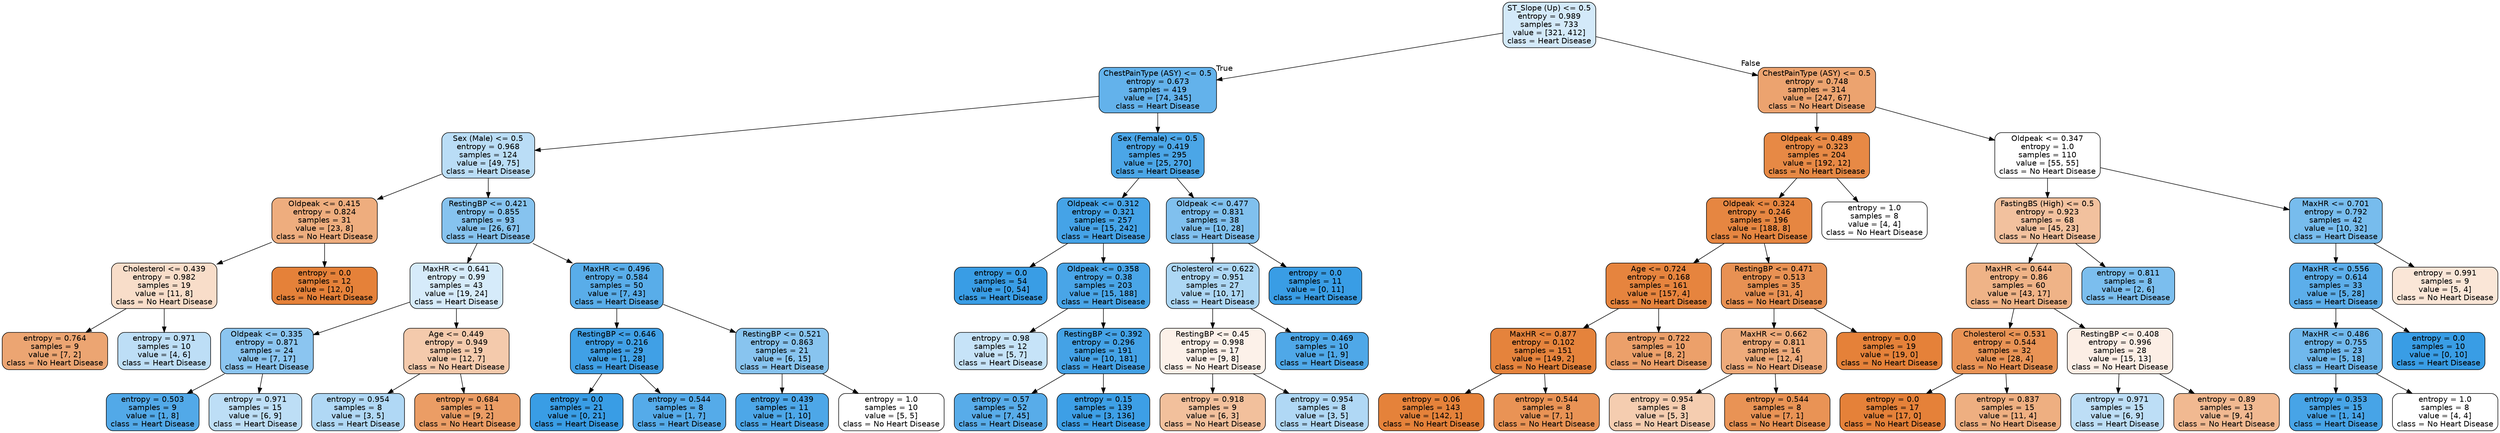 digraph Tree {
node [shape=box, style="filled, rounded", color="black", fontname="helvetica"] ;
edge [fontname="helvetica"] ;
0 [label="ST_Slope (Up) <= 0.5\nentropy = 0.989\nsamples = 733\nvalue = [321, 412]\nclass = Heart Disease", fillcolor="#d3e9f9"] ;
1 [label="ChestPainType (ASY) <= 0.5\nentropy = 0.673\nsamples = 419\nvalue = [74, 345]\nclass = Heart Disease", fillcolor="#63b2eb"] ;
0 -> 1 [labeldistance=2.5, labelangle=45, headlabel="True"] ;
2 [label="Sex (Male) <= 0.5\nentropy = 0.968\nsamples = 124\nvalue = [49, 75]\nclass = Heart Disease", fillcolor="#baddf6"] ;
1 -> 2 ;
3 [label="Oldpeak <= 0.415\nentropy = 0.824\nsamples = 31\nvalue = [23, 8]\nclass = No Heart Disease", fillcolor="#eead7e"] ;
2 -> 3 ;
4 [label="Cholesterol <= 0.439\nentropy = 0.982\nsamples = 19\nvalue = [11, 8]\nclass = No Heart Disease", fillcolor="#f8ddc9"] ;
3 -> 4 ;
5 [label="entropy = 0.764\nsamples = 9\nvalue = [7, 2]\nclass = No Heart Disease", fillcolor="#eca572"] ;
4 -> 5 ;
6 [label="entropy = 0.971\nsamples = 10\nvalue = [4, 6]\nclass = Heart Disease", fillcolor="#bddef6"] ;
4 -> 6 ;
7 [label="entropy = 0.0\nsamples = 12\nvalue = [12, 0]\nclass = No Heart Disease", fillcolor="#e58139"] ;
3 -> 7 ;
8 [label="RestingBP <= 0.421\nentropy = 0.855\nsamples = 93\nvalue = [26, 67]\nclass = Heart Disease", fillcolor="#86c3ef"] ;
2 -> 8 ;
9 [label="MaxHR <= 0.641\nentropy = 0.99\nsamples = 43\nvalue = [19, 24]\nclass = Heart Disease", fillcolor="#d6ebfa"] ;
8 -> 9 ;
10 [label="Oldpeak <= 0.335\nentropy = 0.871\nsamples = 24\nvalue = [7, 17]\nclass = Heart Disease", fillcolor="#8bc5f0"] ;
9 -> 10 ;
11 [label="entropy = 0.503\nsamples = 9\nvalue = [1, 8]\nclass = Heart Disease", fillcolor="#52a9e8"] ;
10 -> 11 ;
12 [label="entropy = 0.971\nsamples = 15\nvalue = [6, 9]\nclass = Heart Disease", fillcolor="#bddef6"] ;
10 -> 12 ;
13 [label="Age <= 0.449\nentropy = 0.949\nsamples = 19\nvalue = [12, 7]\nclass = No Heart Disease", fillcolor="#f4caac"] ;
9 -> 13 ;
14 [label="entropy = 0.954\nsamples = 8\nvalue = [3, 5]\nclass = Heart Disease", fillcolor="#b0d8f5"] ;
13 -> 14 ;
15 [label="entropy = 0.684\nsamples = 11\nvalue = [9, 2]\nclass = No Heart Disease", fillcolor="#eb9d65"] ;
13 -> 15 ;
16 [label="MaxHR <= 0.496\nentropy = 0.584\nsamples = 50\nvalue = [7, 43]\nclass = Heart Disease", fillcolor="#59ade9"] ;
8 -> 16 ;
17 [label="RestingBP <= 0.646\nentropy = 0.216\nsamples = 29\nvalue = [1, 28]\nclass = Heart Disease", fillcolor="#40a0e6"] ;
16 -> 17 ;
18 [label="entropy = 0.0\nsamples = 21\nvalue = [0, 21]\nclass = Heart Disease", fillcolor="#399de5"] ;
17 -> 18 ;
19 [label="entropy = 0.544\nsamples = 8\nvalue = [1, 7]\nclass = Heart Disease", fillcolor="#55abe9"] ;
17 -> 19 ;
20 [label="RestingBP <= 0.521\nentropy = 0.863\nsamples = 21\nvalue = [6, 15]\nclass = Heart Disease", fillcolor="#88c4ef"] ;
16 -> 20 ;
21 [label="entropy = 0.439\nsamples = 11\nvalue = [1, 10]\nclass = Heart Disease", fillcolor="#4da7e8"] ;
20 -> 21 ;
22 [label="entropy = 1.0\nsamples = 10\nvalue = [5, 5]\nclass = No Heart Disease", fillcolor="#ffffff"] ;
20 -> 22 ;
23 [label="Sex (Female) <= 0.5\nentropy = 0.419\nsamples = 295\nvalue = [25, 270]\nclass = Heart Disease", fillcolor="#4ba6e7"] ;
1 -> 23 ;
24 [label="Oldpeak <= 0.312\nentropy = 0.321\nsamples = 257\nvalue = [15, 242]\nclass = Heart Disease", fillcolor="#45a3e7"] ;
23 -> 24 ;
25 [label="entropy = 0.0\nsamples = 54\nvalue = [0, 54]\nclass = Heart Disease", fillcolor="#399de5"] ;
24 -> 25 ;
26 [label="Oldpeak <= 0.358\nentropy = 0.38\nsamples = 203\nvalue = [15, 188]\nclass = Heart Disease", fillcolor="#49a5e7"] ;
24 -> 26 ;
27 [label="entropy = 0.98\nsamples = 12\nvalue = [5, 7]\nclass = Heart Disease", fillcolor="#c6e3f8"] ;
26 -> 27 ;
28 [label="RestingBP <= 0.392\nentropy = 0.296\nsamples = 191\nvalue = [10, 181]\nclass = Heart Disease", fillcolor="#44a2e6"] ;
26 -> 28 ;
29 [label="entropy = 0.57\nsamples = 52\nvalue = [7, 45]\nclass = Heart Disease", fillcolor="#58ace9"] ;
28 -> 29 ;
30 [label="entropy = 0.15\nsamples = 139\nvalue = [3, 136]\nclass = Heart Disease", fillcolor="#3d9fe6"] ;
28 -> 30 ;
31 [label="Oldpeak <= 0.477\nentropy = 0.831\nsamples = 38\nvalue = [10, 28]\nclass = Heart Disease", fillcolor="#80c0ee"] ;
23 -> 31 ;
32 [label="Cholesterol <= 0.622\nentropy = 0.951\nsamples = 27\nvalue = [10, 17]\nclass = Heart Disease", fillcolor="#add7f4"] ;
31 -> 32 ;
33 [label="RestingBP <= 0.45\nentropy = 0.998\nsamples = 17\nvalue = [9, 8]\nclass = No Heart Disease", fillcolor="#fcf1e9"] ;
32 -> 33 ;
34 [label="entropy = 0.918\nsamples = 9\nvalue = [6, 3]\nclass = No Heart Disease", fillcolor="#f2c09c"] ;
33 -> 34 ;
35 [label="entropy = 0.954\nsamples = 8\nvalue = [3, 5]\nclass = Heart Disease", fillcolor="#b0d8f5"] ;
33 -> 35 ;
36 [label="entropy = 0.469\nsamples = 10\nvalue = [1, 9]\nclass = Heart Disease", fillcolor="#4fa8e8"] ;
32 -> 36 ;
37 [label="entropy = 0.0\nsamples = 11\nvalue = [0, 11]\nclass = Heart Disease", fillcolor="#399de5"] ;
31 -> 37 ;
38 [label="ChestPainType (ASY) <= 0.5\nentropy = 0.748\nsamples = 314\nvalue = [247, 67]\nclass = No Heart Disease", fillcolor="#eca36f"] ;
0 -> 38 [labeldistance=2.5, labelangle=-45, headlabel="False"] ;
39 [label="Oldpeak <= 0.489\nentropy = 0.323\nsamples = 204\nvalue = [192, 12]\nclass = No Heart Disease", fillcolor="#e78945"] ;
38 -> 39 ;
40 [label="Oldpeak <= 0.324\nentropy = 0.246\nsamples = 196\nvalue = [188, 8]\nclass = No Heart Disease", fillcolor="#e68641"] ;
39 -> 40 ;
41 [label="Age <= 0.724\nentropy = 0.168\nsamples = 161\nvalue = [157, 4]\nclass = No Heart Disease", fillcolor="#e6843e"] ;
40 -> 41 ;
42 [label="MaxHR <= 0.877\nentropy = 0.102\nsamples = 151\nvalue = [149, 2]\nclass = No Heart Disease", fillcolor="#e5833c"] ;
41 -> 42 ;
43 [label="entropy = 0.06\nsamples = 143\nvalue = [142, 1]\nclass = No Heart Disease", fillcolor="#e5823a"] ;
42 -> 43 ;
44 [label="entropy = 0.544\nsamples = 8\nvalue = [7, 1]\nclass = No Heart Disease", fillcolor="#e99355"] ;
42 -> 44 ;
45 [label="entropy = 0.722\nsamples = 10\nvalue = [8, 2]\nclass = No Heart Disease", fillcolor="#eca06a"] ;
41 -> 45 ;
46 [label="RestingBP <= 0.471\nentropy = 0.513\nsamples = 35\nvalue = [31, 4]\nclass = No Heart Disease", fillcolor="#e89153"] ;
40 -> 46 ;
47 [label="MaxHR <= 0.662\nentropy = 0.811\nsamples = 16\nvalue = [12, 4]\nclass = No Heart Disease", fillcolor="#eeab7b"] ;
46 -> 47 ;
48 [label="entropy = 0.954\nsamples = 8\nvalue = [5, 3]\nclass = No Heart Disease", fillcolor="#f5cdb0"] ;
47 -> 48 ;
49 [label="entropy = 0.544\nsamples = 8\nvalue = [7, 1]\nclass = No Heart Disease", fillcolor="#e99355"] ;
47 -> 49 ;
50 [label="entropy = 0.0\nsamples = 19\nvalue = [19, 0]\nclass = No Heart Disease", fillcolor="#e58139"] ;
46 -> 50 ;
51 [label="entropy = 1.0\nsamples = 8\nvalue = [4, 4]\nclass = No Heart Disease", fillcolor="#ffffff"] ;
39 -> 51 ;
52 [label="Oldpeak <= 0.347\nentropy = 1.0\nsamples = 110\nvalue = [55, 55]\nclass = No Heart Disease", fillcolor="#ffffff"] ;
38 -> 52 ;
53 [label="FastingBS (High) <= 0.5\nentropy = 0.923\nsamples = 68\nvalue = [45, 23]\nclass = No Heart Disease", fillcolor="#f2c19e"] ;
52 -> 53 ;
54 [label="MaxHR <= 0.644\nentropy = 0.86\nsamples = 60\nvalue = [43, 17]\nclass = No Heart Disease", fillcolor="#efb387"] ;
53 -> 54 ;
55 [label="Cholesterol <= 0.531\nentropy = 0.544\nsamples = 32\nvalue = [28, 4]\nclass = No Heart Disease", fillcolor="#e99355"] ;
54 -> 55 ;
56 [label="entropy = 0.0\nsamples = 17\nvalue = [17, 0]\nclass = No Heart Disease", fillcolor="#e58139"] ;
55 -> 56 ;
57 [label="entropy = 0.837\nsamples = 15\nvalue = [11, 4]\nclass = No Heart Disease", fillcolor="#eeaf81"] ;
55 -> 57 ;
58 [label="RestingBP <= 0.408\nentropy = 0.996\nsamples = 28\nvalue = [15, 13]\nclass = No Heart Disease", fillcolor="#fceee5"] ;
54 -> 58 ;
59 [label="entropy = 0.971\nsamples = 15\nvalue = [6, 9]\nclass = Heart Disease", fillcolor="#bddef6"] ;
58 -> 59 ;
60 [label="entropy = 0.89\nsamples = 13\nvalue = [9, 4]\nclass = No Heart Disease", fillcolor="#f1b991"] ;
58 -> 60 ;
61 [label="entropy = 0.811\nsamples = 8\nvalue = [2, 6]\nclass = Heart Disease", fillcolor="#7bbeee"] ;
53 -> 61 ;
62 [label="MaxHR <= 0.701\nentropy = 0.792\nsamples = 42\nvalue = [10, 32]\nclass = Heart Disease", fillcolor="#77bced"] ;
52 -> 62 ;
63 [label="MaxHR <= 0.556\nentropy = 0.614\nsamples = 33\nvalue = [5, 28]\nclass = Heart Disease", fillcolor="#5caeea"] ;
62 -> 63 ;
64 [label="MaxHR <= 0.486\nentropy = 0.755\nsamples = 23\nvalue = [5, 18]\nclass = Heart Disease", fillcolor="#70b8ec"] ;
63 -> 64 ;
65 [label="entropy = 0.353\nsamples = 15\nvalue = [1, 14]\nclass = Heart Disease", fillcolor="#47a4e7"] ;
64 -> 65 ;
66 [label="entropy = 1.0\nsamples = 8\nvalue = [4, 4]\nclass = No Heart Disease", fillcolor="#ffffff"] ;
64 -> 66 ;
67 [label="entropy = 0.0\nsamples = 10\nvalue = [0, 10]\nclass = Heart Disease", fillcolor="#399de5"] ;
63 -> 67 ;
68 [label="entropy = 0.991\nsamples = 9\nvalue = [5, 4]\nclass = No Heart Disease", fillcolor="#fae6d7"] ;
62 -> 68 ;
}